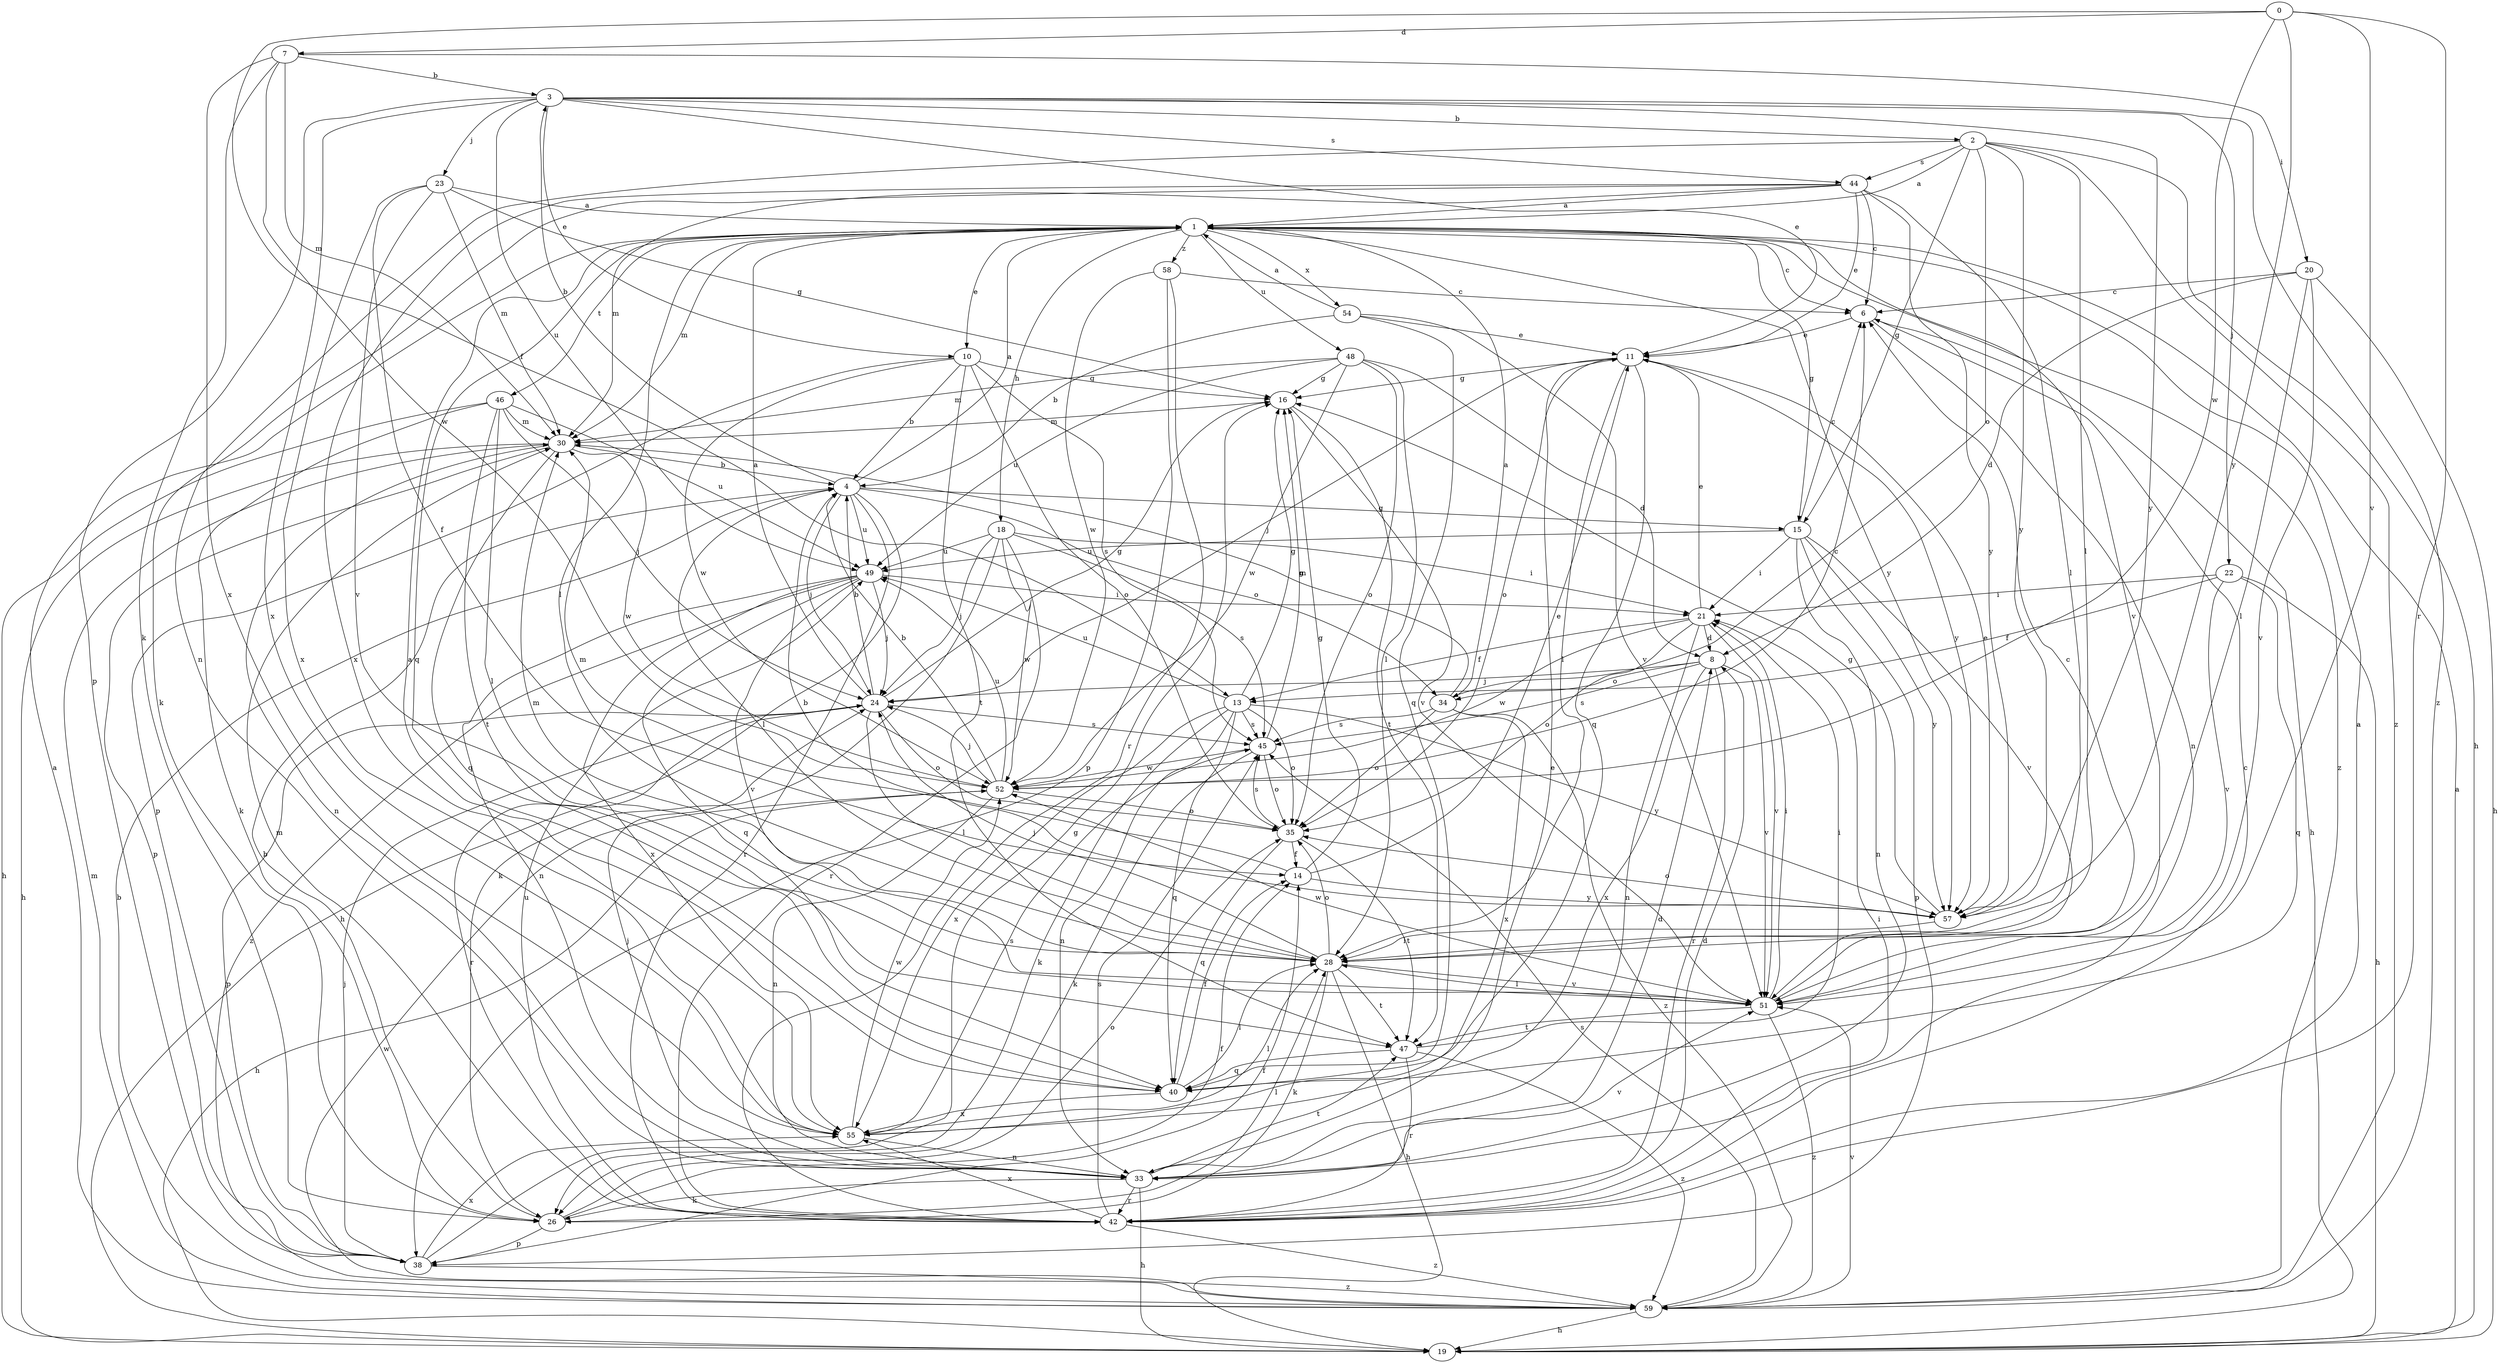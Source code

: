 strict digraph  {
0;
1;
2;
3;
4;
6;
7;
8;
10;
11;
13;
14;
15;
16;
18;
19;
20;
21;
22;
23;
24;
26;
28;
30;
33;
34;
35;
38;
40;
42;
44;
45;
46;
47;
48;
49;
51;
52;
54;
55;
57;
58;
59;
0 -> 7  [label=d];
0 -> 13  [label=f];
0 -> 42  [label=r];
0 -> 51  [label=v];
0 -> 52  [label=w];
0 -> 57  [label=y];
1 -> 6  [label=c];
1 -> 10  [label=e];
1 -> 15  [label=g];
1 -> 18  [label=h];
1 -> 28  [label=l];
1 -> 30  [label=m];
1 -> 40  [label=q];
1 -> 46  [label=t];
1 -> 48  [label=u];
1 -> 51  [label=v];
1 -> 54  [label=x];
1 -> 57  [label=y];
1 -> 58  [label=z];
1 -> 59  [label=z];
2 -> 1  [label=a];
2 -> 15  [label=g];
2 -> 19  [label=h];
2 -> 28  [label=l];
2 -> 33  [label=n];
2 -> 34  [label=o];
2 -> 44  [label=s];
2 -> 57  [label=y];
2 -> 59  [label=z];
3 -> 2  [label=b];
3 -> 10  [label=e];
3 -> 11  [label=e];
3 -> 22  [label=j];
3 -> 23  [label=j];
3 -> 38  [label=p];
3 -> 44  [label=s];
3 -> 49  [label=u];
3 -> 55  [label=x];
3 -> 57  [label=y];
3 -> 59  [label=z];
4 -> 1  [label=a];
4 -> 3  [label=b];
4 -> 15  [label=g];
4 -> 19  [label=h];
4 -> 24  [label=j];
4 -> 28  [label=l];
4 -> 34  [label=o];
4 -> 42  [label=r];
4 -> 49  [label=u];
6 -> 11  [label=e];
6 -> 19  [label=h];
6 -> 33  [label=n];
7 -> 3  [label=b];
7 -> 20  [label=i];
7 -> 26  [label=k];
7 -> 30  [label=m];
7 -> 52  [label=w];
7 -> 55  [label=x];
8 -> 24  [label=j];
8 -> 34  [label=o];
8 -> 42  [label=r];
8 -> 45  [label=s];
8 -> 51  [label=v];
8 -> 55  [label=x];
10 -> 4  [label=b];
10 -> 16  [label=g];
10 -> 35  [label=o];
10 -> 38  [label=p];
10 -> 45  [label=s];
10 -> 47  [label=t];
10 -> 52  [label=w];
11 -> 16  [label=g];
11 -> 24  [label=j];
11 -> 28  [label=l];
11 -> 35  [label=o];
11 -> 40  [label=q];
11 -> 57  [label=y];
13 -> 16  [label=g];
13 -> 26  [label=k];
13 -> 33  [label=n];
13 -> 35  [label=o];
13 -> 40  [label=q];
13 -> 45  [label=s];
13 -> 49  [label=u];
13 -> 55  [label=x];
13 -> 57  [label=y];
14 -> 11  [label=e];
14 -> 16  [label=g];
14 -> 30  [label=m];
14 -> 57  [label=y];
15 -> 6  [label=c];
15 -> 21  [label=i];
15 -> 33  [label=n];
15 -> 38  [label=p];
15 -> 49  [label=u];
15 -> 51  [label=v];
15 -> 57  [label=y];
16 -> 30  [label=m];
16 -> 47  [label=t];
16 -> 51  [label=v];
18 -> 21  [label=i];
18 -> 24  [label=j];
18 -> 26  [label=k];
18 -> 42  [label=r];
18 -> 45  [label=s];
18 -> 49  [label=u];
18 -> 52  [label=w];
19 -> 1  [label=a];
20 -> 6  [label=c];
20 -> 8  [label=d];
20 -> 19  [label=h];
20 -> 28  [label=l];
20 -> 51  [label=v];
21 -> 8  [label=d];
21 -> 11  [label=e];
21 -> 13  [label=f];
21 -> 33  [label=n];
21 -> 35  [label=o];
21 -> 51  [label=v];
21 -> 52  [label=w];
22 -> 13  [label=f];
22 -> 19  [label=h];
22 -> 21  [label=i];
22 -> 40  [label=q];
22 -> 51  [label=v];
23 -> 1  [label=a];
23 -> 14  [label=f];
23 -> 16  [label=g];
23 -> 30  [label=m];
23 -> 51  [label=v];
23 -> 55  [label=x];
24 -> 1  [label=a];
24 -> 4  [label=b];
24 -> 16  [label=g];
24 -> 28  [label=l];
24 -> 35  [label=o];
24 -> 38  [label=p];
24 -> 42  [label=r];
24 -> 45  [label=s];
26 -> 4  [label=b];
26 -> 14  [label=f];
26 -> 28  [label=l];
26 -> 35  [label=o];
26 -> 38  [label=p];
28 -> 19  [label=h];
28 -> 24  [label=j];
28 -> 26  [label=k];
28 -> 30  [label=m];
28 -> 35  [label=o];
28 -> 47  [label=t];
28 -> 51  [label=v];
30 -> 4  [label=b];
30 -> 19  [label=h];
30 -> 33  [label=n];
30 -> 38  [label=p];
30 -> 40  [label=q];
30 -> 52  [label=w];
33 -> 8  [label=d];
33 -> 11  [label=e];
33 -> 19  [label=h];
33 -> 24  [label=j];
33 -> 26  [label=k];
33 -> 42  [label=r];
33 -> 47  [label=t];
33 -> 51  [label=v];
34 -> 1  [label=a];
34 -> 30  [label=m];
34 -> 35  [label=o];
34 -> 45  [label=s];
34 -> 55  [label=x];
34 -> 59  [label=z];
35 -> 14  [label=f];
35 -> 40  [label=q];
35 -> 45  [label=s];
35 -> 47  [label=t];
38 -> 14  [label=f];
38 -> 16  [label=g];
38 -> 24  [label=j];
38 -> 55  [label=x];
38 -> 59  [label=z];
40 -> 1  [label=a];
40 -> 14  [label=f];
40 -> 28  [label=l];
40 -> 55  [label=x];
42 -> 1  [label=a];
42 -> 6  [label=c];
42 -> 8  [label=d];
42 -> 21  [label=i];
42 -> 30  [label=m];
42 -> 45  [label=s];
42 -> 49  [label=u];
42 -> 55  [label=x];
42 -> 59  [label=z];
44 -> 1  [label=a];
44 -> 6  [label=c];
44 -> 11  [label=e];
44 -> 26  [label=k];
44 -> 28  [label=l];
44 -> 30  [label=m];
44 -> 55  [label=x];
44 -> 57  [label=y];
45 -> 16  [label=g];
45 -> 26  [label=k];
45 -> 35  [label=o];
45 -> 52  [label=w];
46 -> 19  [label=h];
46 -> 24  [label=j];
46 -> 26  [label=k];
46 -> 28  [label=l];
46 -> 30  [label=m];
46 -> 47  [label=t];
46 -> 49  [label=u];
47 -> 21  [label=i];
47 -> 40  [label=q];
47 -> 42  [label=r];
47 -> 59  [label=z];
48 -> 8  [label=d];
48 -> 16  [label=g];
48 -> 28  [label=l];
48 -> 30  [label=m];
48 -> 35  [label=o];
48 -> 49  [label=u];
48 -> 52  [label=w];
49 -> 21  [label=i];
49 -> 24  [label=j];
49 -> 33  [label=n];
49 -> 40  [label=q];
49 -> 51  [label=v];
49 -> 55  [label=x];
49 -> 59  [label=z];
51 -> 6  [label=c];
51 -> 21  [label=i];
51 -> 28  [label=l];
51 -> 47  [label=t];
51 -> 52  [label=w];
51 -> 59  [label=z];
52 -> 4  [label=b];
52 -> 6  [label=c];
52 -> 19  [label=h];
52 -> 24  [label=j];
52 -> 33  [label=n];
52 -> 35  [label=o];
52 -> 49  [label=u];
54 -> 1  [label=a];
54 -> 4  [label=b];
54 -> 11  [label=e];
54 -> 40  [label=q];
54 -> 51  [label=v];
55 -> 28  [label=l];
55 -> 33  [label=n];
55 -> 45  [label=s];
55 -> 52  [label=w];
57 -> 4  [label=b];
57 -> 11  [label=e];
57 -> 16  [label=g];
57 -> 28  [label=l];
57 -> 35  [label=o];
58 -> 6  [label=c];
58 -> 38  [label=p];
58 -> 42  [label=r];
58 -> 52  [label=w];
59 -> 1  [label=a];
59 -> 4  [label=b];
59 -> 19  [label=h];
59 -> 30  [label=m];
59 -> 45  [label=s];
59 -> 51  [label=v];
59 -> 52  [label=w];
}
